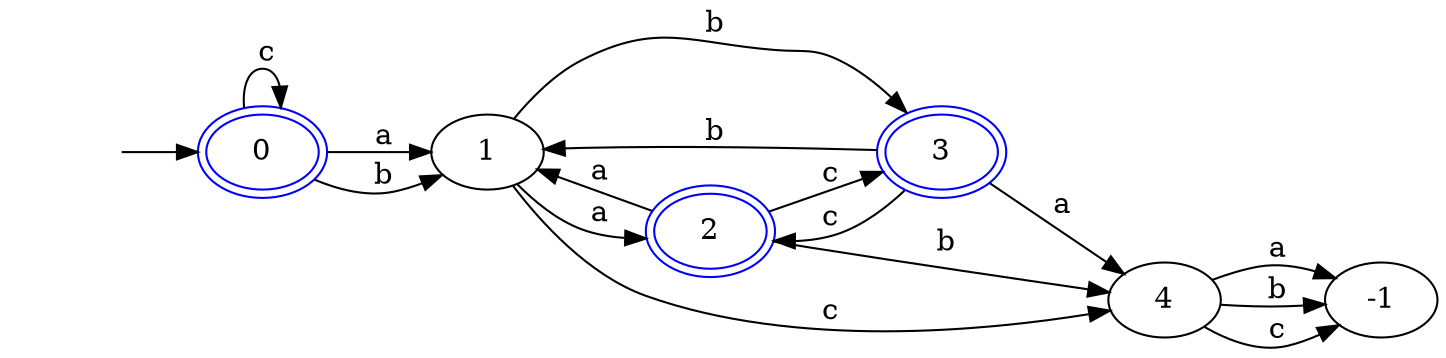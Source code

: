 digraph NDSL04DESC {
rankdir=LR; 
 v [style=invisible];
 v -> 0;
0 [color=red];
0 -> 1 [label =" a"];
0 -> 1 [label =" b"];
0 -> 0 [label =" c"];
0 [peripheries=2,color=blue];
1 -> 2 [label =" a"];
2 [peripheries=2,color=blue];
1 -> 3 [label =" b"];
3 [peripheries=2,color=blue];
1 -> 4 [label =" c"];
2 -> 1 [label =" a"];
2 -> 4 [label =" b"];
2 -> 3 [label =" c"];
3 [peripheries=2,color=blue];
3 -> 4 [label =" a"];
3 -> 1 [label =" b"];
3 -> 2 [label =" c"];
2 [peripheries=2,color=blue];
4 -> -1 [label =" a"];
4 -> -1 [label =" b"];
4 -> -1 [label =" c"];
}